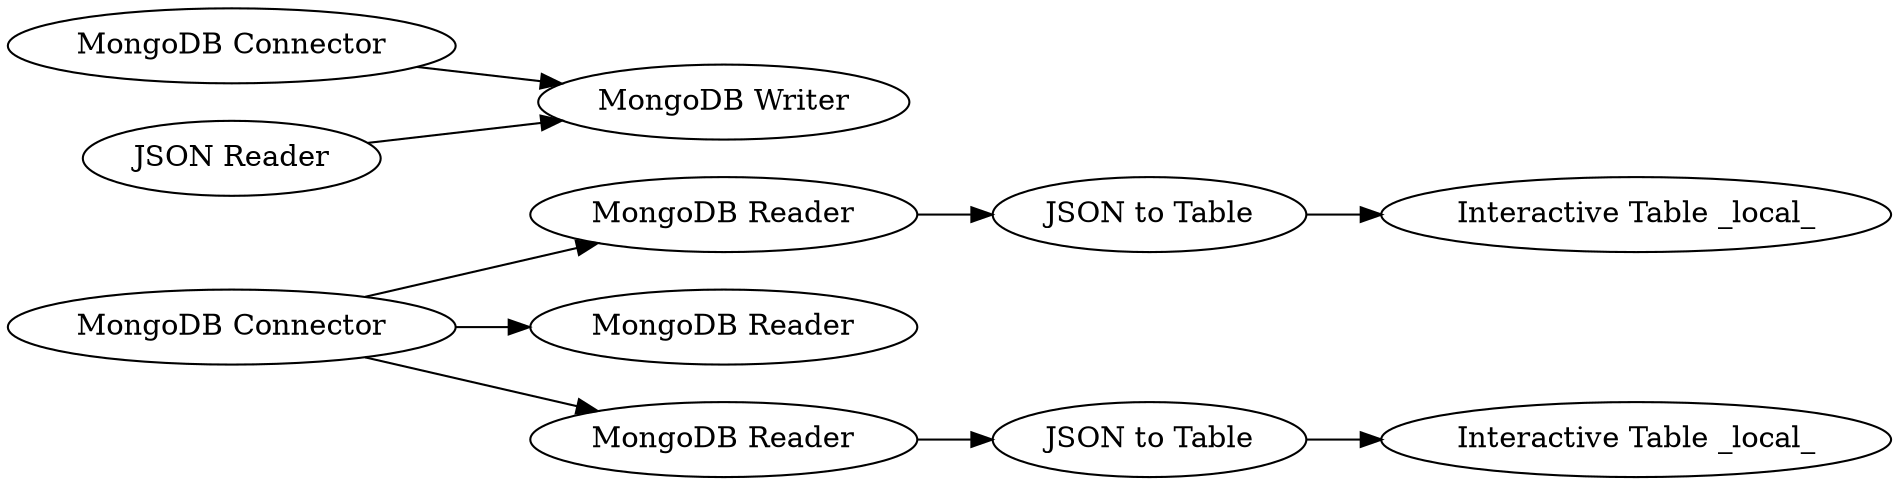digraph {
	"1049281548931739805_69" [label="MongoDB Reader"]
	"1049281548931739805_6" [label="MongoDB Connector"]
	"1049281548931739805_66" [label="MongoDB Connector"]
	"1049281548931739805_70" [label="Interactive Table _local_"]
	"1049281548931739805_73" [label="JSON to Table"]
	"1049281548931739805_3" [label="MongoDB Reader"]
	"1049281548931739805_68" [label="JSON to Table"]
	"1049281548931739805_64" [label="MongoDB Reader"]
	"1049281548931739805_5" [label="MongoDB Writer"]
	"1049281548931739805_33" [label="JSON Reader"]
	"1049281548931739805_72" [label="Interactive Table _local_"]
	"1049281548931739805_69" -> "1049281548931739805_68"
	"1049281548931739805_68" -> "1049281548931739805_70"
	"1049281548931739805_64" -> "1049281548931739805_73"
	"1049281548931739805_66" -> "1049281548931739805_64"
	"1049281548931739805_33" -> "1049281548931739805_5"
	"1049281548931739805_66" -> "1049281548931739805_69"
	"1049281548931739805_73" -> "1049281548931739805_72"
	"1049281548931739805_66" -> "1049281548931739805_3"
	"1049281548931739805_6" -> "1049281548931739805_5"
	rankdir=LR
}
